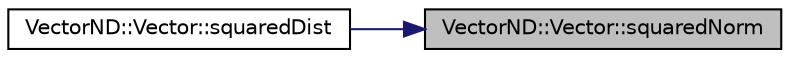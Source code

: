 digraph "VectorND::Vector::squaredNorm"
{
 // LATEX_PDF_SIZE
  edge [fontname="Helvetica",fontsize="10",labelfontname="Helvetica",labelfontsize="10"];
  node [fontname="Helvetica",fontsize="10",shape=record];
  rankdir="RL";
  Node1 [label="VectorND::Vector::squaredNorm",height=0.2,width=0.4,color="black", fillcolor="grey75", style="filled", fontcolor="black",tooltip="return the absolute squared norm of a vector"];
  Node1 -> Node2 [dir="back",color="midnightblue",fontsize="10",style="solid",fontname="Helvetica"];
  Node2 [label="VectorND::Vector::squaredDist",height=0.2,width=0.4,color="black", fillcolor="white", style="filled",URL="$classVectorND_1_1Vector.html#a9215d54fa75cc3c1b5863a925dc10d51",tooltip="return the squared distance between 2 vectors a and b (static function)"];
}
